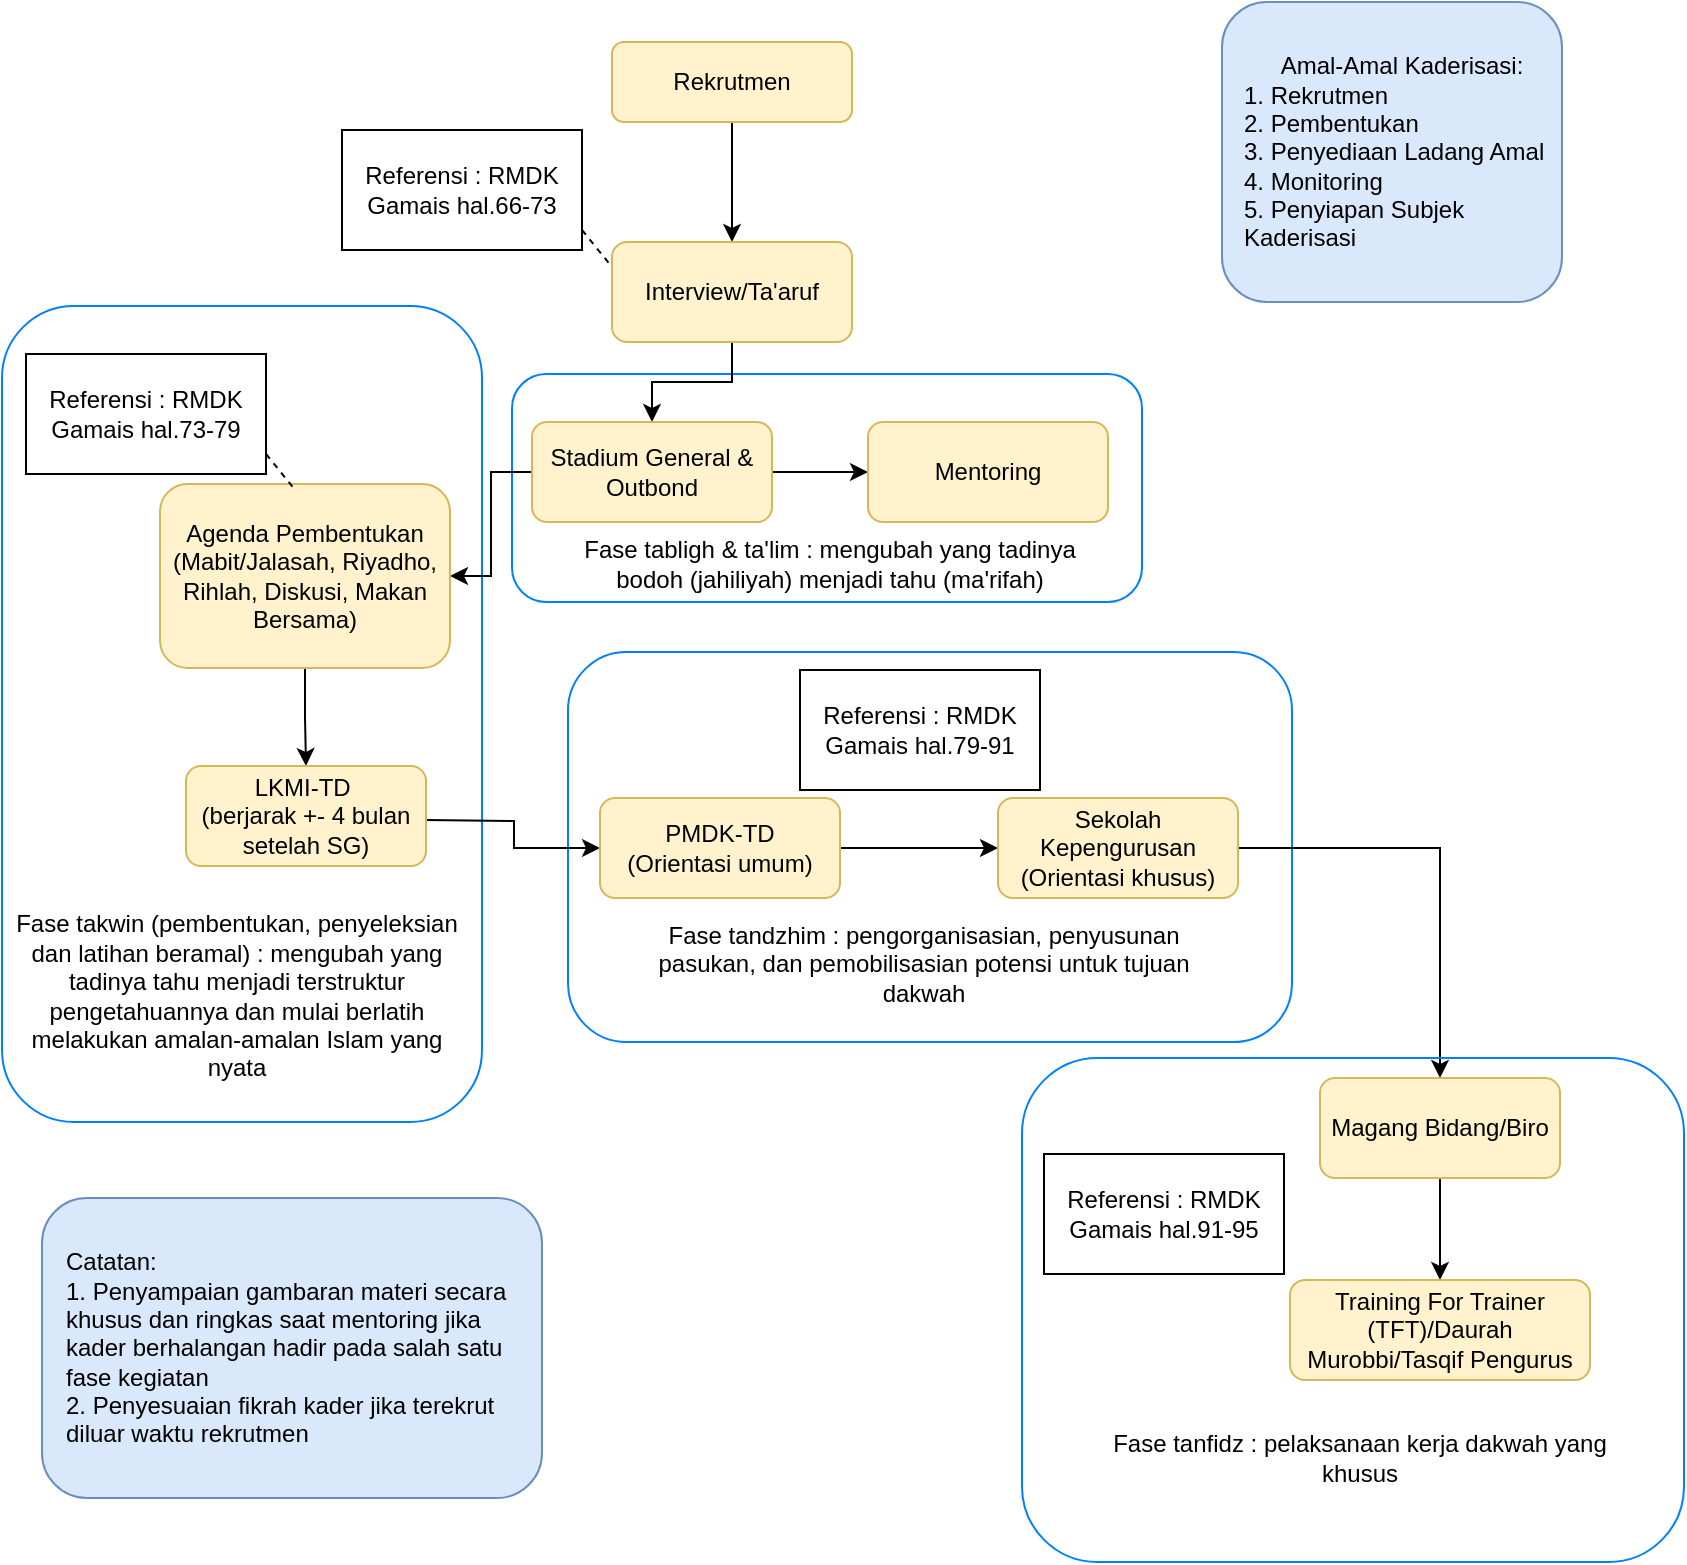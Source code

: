 <mxfile version="20.3.7" type="github">
  <diagram id="4Dj1FtCMH_W-aKeGootj" name="Page-1">
    <mxGraphModel dx="782" dy="461" grid="1" gridSize="10" guides="1" tooltips="1" connect="1" arrows="1" fold="1" page="1" pageScale="1" pageWidth="850" pageHeight="1100" math="0" shadow="0">
      <root>
        <mxCell id="0" />
        <mxCell id="1" parent="0" />
        <mxCell id="xn1o9ajcf7HGEoiar21K-33" value="" style="rounded=1;whiteSpace=wrap;html=1;fillColor=none;strokeColor=#007FFF;" vertex="1" parent="1">
          <mxGeometry x="283" y="335" width="362" height="195" as="geometry" />
        </mxCell>
        <mxCell id="xn1o9ajcf7HGEoiar21K-26" value="" style="rounded=1;whiteSpace=wrap;html=1;fillColor=none;strokeColor=#007FFF;" vertex="1" parent="1">
          <mxGeometry y="162" width="240" height="408" as="geometry" />
        </mxCell>
        <mxCell id="xn1o9ajcf7HGEoiar21K-12" value="" style="rounded=1;whiteSpace=wrap;html=1;fillColor=none;strokeColor=#007FFF;" vertex="1" parent="1">
          <mxGeometry x="255" y="196" width="315" height="114" as="geometry" />
        </mxCell>
        <mxCell id="xn1o9ajcf7HGEoiar21K-1" value="Amal-Amal Kaderisasi:&lt;br&gt;&lt;div style=&quot;text-align: left;&quot;&gt;&lt;span style=&quot;background-color: initial;&quot;&gt;1. Rekrutmen&lt;/span&gt;&lt;/div&gt;&lt;div style=&quot;text-align: left;&quot;&gt;&lt;span style=&quot;background-color: initial;&quot;&gt;2. Pembentukan&lt;/span&gt;&lt;/div&gt;&lt;div style=&quot;text-align: left;&quot;&gt;&lt;span style=&quot;background-color: initial;&quot;&gt;3. Penyediaan Ladang Amal&lt;/span&gt;&lt;/div&gt;&lt;div style=&quot;text-align: left;&quot;&gt;&lt;span style=&quot;background-color: initial;&quot;&gt;4. Monitoring&lt;/span&gt;&lt;/div&gt;&lt;div style=&quot;text-align: left;&quot;&gt;&lt;span style=&quot;background-color: initial;&quot;&gt;5. Penyiapan Subjek Kaderisasi&lt;/span&gt;&lt;/div&gt;" style="rounded=1;whiteSpace=wrap;html=1;fillColor=#dae8fc;strokeColor=#6c8ebf;spacingTop=0;spacingLeft=10;" vertex="1" parent="1">
          <mxGeometry x="610" y="10" width="170" height="150" as="geometry" />
        </mxCell>
        <mxCell id="xn1o9ajcf7HGEoiar21K-4" value="" style="edgeStyle=orthogonalEdgeStyle;rounded=0;orthogonalLoop=1;jettySize=auto;html=1;" edge="1" parent="1" source="xn1o9ajcf7HGEoiar21K-2" target="xn1o9ajcf7HGEoiar21K-3">
          <mxGeometry relative="1" as="geometry" />
        </mxCell>
        <mxCell id="xn1o9ajcf7HGEoiar21K-2" value="Rekrutmen" style="rounded=1;whiteSpace=wrap;html=1;fillColor=#fff2cc;strokeColor=#d6b656;" vertex="1" parent="1">
          <mxGeometry x="305" y="30" width="120" height="40" as="geometry" />
        </mxCell>
        <mxCell id="xn1o9ajcf7HGEoiar21K-8" value="" style="edgeStyle=orthogonalEdgeStyle;rounded=0;orthogonalLoop=1;jettySize=auto;html=1;" edge="1" parent="1" source="xn1o9ajcf7HGEoiar21K-3" target="xn1o9ajcf7HGEoiar21K-7">
          <mxGeometry relative="1" as="geometry" />
        </mxCell>
        <mxCell id="xn1o9ajcf7HGEoiar21K-3" value="Interview/Ta&#39;aruf" style="rounded=1;whiteSpace=wrap;html=1;fillColor=#fff2cc;strokeColor=#d6b656;" vertex="1" parent="1">
          <mxGeometry x="305" y="130" width="120" height="50" as="geometry" />
        </mxCell>
        <mxCell id="xn1o9ajcf7HGEoiar21K-5" value="Referensi : RMDK Gamais hal.66-73" style="rounded=0;whiteSpace=wrap;html=1;" vertex="1" parent="1">
          <mxGeometry x="170" y="74" width="120" height="60" as="geometry" />
        </mxCell>
        <mxCell id="xn1o9ajcf7HGEoiar21K-10" value="" style="edgeStyle=orthogonalEdgeStyle;rounded=0;orthogonalLoop=1;jettySize=auto;html=1;" edge="1" parent="1" source="xn1o9ajcf7HGEoiar21K-7" target="xn1o9ajcf7HGEoiar21K-9">
          <mxGeometry relative="1" as="geometry" />
        </mxCell>
        <mxCell id="xn1o9ajcf7HGEoiar21K-16" value="" style="edgeStyle=orthogonalEdgeStyle;rounded=0;orthogonalLoop=1;jettySize=auto;html=1;" edge="1" parent="1" source="xn1o9ajcf7HGEoiar21K-7" target="xn1o9ajcf7HGEoiar21K-15">
          <mxGeometry relative="1" as="geometry" />
        </mxCell>
        <mxCell id="xn1o9ajcf7HGEoiar21K-7" value="Stadium General &amp;amp; Outbond" style="rounded=1;whiteSpace=wrap;html=1;fillColor=#fff2cc;strokeColor=#d6b656;" vertex="1" parent="1">
          <mxGeometry x="265" y="220" width="120" height="50" as="geometry" />
        </mxCell>
        <mxCell id="xn1o9ajcf7HGEoiar21K-9" value="Mentoring" style="rounded=1;whiteSpace=wrap;html=1;fillColor=#fff2cc;strokeColor=#d6b656;" vertex="1" parent="1">
          <mxGeometry x="433" y="220" width="120" height="50" as="geometry" />
        </mxCell>
        <mxCell id="xn1o9ajcf7HGEoiar21K-13" value="Fase tabligh &amp;amp; ta&#39;lim : mengubah yang tadinya bodoh (jahiliyah) menjadi tahu (ma&#39;rifah)" style="text;html=1;strokeColor=none;fillColor=none;align=center;verticalAlign=middle;whiteSpace=wrap;rounded=0;" vertex="1" parent="1">
          <mxGeometry x="274" y="276" width="280" height="30" as="geometry" />
        </mxCell>
        <mxCell id="xn1o9ajcf7HGEoiar21K-18" value="" style="edgeStyle=orthogonalEdgeStyle;rounded=0;orthogonalLoop=1;jettySize=auto;html=1;" edge="1" parent="1" source="xn1o9ajcf7HGEoiar21K-15" target="xn1o9ajcf7HGEoiar21K-17">
          <mxGeometry relative="1" as="geometry" />
        </mxCell>
        <mxCell id="xn1o9ajcf7HGEoiar21K-15" value="Agenda Pembentukan&lt;br&gt;(Mabit/Jalasah, Riyadho, Rihlah, Diskusi, Makan Bersama)" style="rounded=1;whiteSpace=wrap;html=1;fillColor=#fff2cc;strokeColor=#d6b656;" vertex="1" parent="1">
          <mxGeometry x="79" y="251" width="145" height="92" as="geometry" />
        </mxCell>
        <mxCell id="xn1o9ajcf7HGEoiar21K-30" value="" style="edgeStyle=orthogonalEdgeStyle;rounded=0;orthogonalLoop=1;jettySize=auto;html=1;" edge="1" parent="1" target="xn1o9ajcf7HGEoiar21K-28">
          <mxGeometry relative="1" as="geometry">
            <mxPoint x="212" y="419" as="sourcePoint" />
          </mxGeometry>
        </mxCell>
        <mxCell id="xn1o9ajcf7HGEoiar21K-17" value="LKMI-TD&amp;nbsp;&lt;br&gt;(berjarak +- 4 bulan setelah SG)" style="rounded=1;whiteSpace=wrap;html=1;fillColor=#fff2cc;strokeColor=#d6b656;" vertex="1" parent="1">
          <mxGeometry x="92" y="392" width="120" height="50" as="geometry" />
        </mxCell>
        <mxCell id="xn1o9ajcf7HGEoiar21K-19" value="Referensi : RMDK Gamais hal.73-79" style="rounded=0;whiteSpace=wrap;html=1;" vertex="1" parent="1">
          <mxGeometry x="12" y="186" width="120" height="60" as="geometry" />
        </mxCell>
        <mxCell id="xn1o9ajcf7HGEoiar21K-24" value="" style="endArrow=none;dashed=1;html=1;rounded=0;entryX=0;entryY=0.25;entryDx=0;entryDy=0;" edge="1" parent="1" target="xn1o9ajcf7HGEoiar21K-3">
          <mxGeometry width="50" height="50" relative="1" as="geometry">
            <mxPoint x="290" y="124" as="sourcePoint" />
            <mxPoint x="340" y="74" as="targetPoint" />
          </mxGeometry>
        </mxCell>
        <mxCell id="xn1o9ajcf7HGEoiar21K-25" value="" style="endArrow=none;dashed=1;html=1;rounded=0;entryX=0;entryY=0.25;entryDx=0;entryDy=0;" edge="1" parent="1">
          <mxGeometry width="50" height="50" relative="1" as="geometry">
            <mxPoint x="132" y="236" as="sourcePoint" />
            <mxPoint x="147" y="254.5" as="targetPoint" />
          </mxGeometry>
        </mxCell>
        <mxCell id="xn1o9ajcf7HGEoiar21K-27" value="Fase takwin (pembentukan, penyeleksian dan latihan beramal) : mengubah yang tadinya tahu menjadi terstruktur pengetahuannya dan mulai berlatih melakukan amalan-amalan Islam yang nyata" style="text;html=1;strokeColor=none;fillColor=none;align=center;verticalAlign=middle;whiteSpace=wrap;rounded=0;" vertex="1" parent="1">
          <mxGeometry x="5" y="481" width="225" height="51" as="geometry" />
        </mxCell>
        <mxCell id="xn1o9ajcf7HGEoiar21K-31" value="" style="edgeStyle=orthogonalEdgeStyle;rounded=0;orthogonalLoop=1;jettySize=auto;html=1;" edge="1" parent="1" source="xn1o9ajcf7HGEoiar21K-28" target="xn1o9ajcf7HGEoiar21K-29">
          <mxGeometry relative="1" as="geometry" />
        </mxCell>
        <mxCell id="xn1o9ajcf7HGEoiar21K-28" value="PMDK-TD&lt;br&gt;(Orientasi umum)" style="rounded=1;whiteSpace=wrap;html=1;fillColor=#fff2cc;strokeColor=#d6b656;" vertex="1" parent="1">
          <mxGeometry x="299" y="408" width="120" height="50" as="geometry" />
        </mxCell>
        <mxCell id="xn1o9ajcf7HGEoiar21K-37" style="edgeStyle=orthogonalEdgeStyle;rounded=0;orthogonalLoop=1;jettySize=auto;html=1;" edge="1" parent="1" source="xn1o9ajcf7HGEoiar21K-29" target="xn1o9ajcf7HGEoiar21K-35">
          <mxGeometry relative="1" as="geometry" />
        </mxCell>
        <mxCell id="xn1o9ajcf7HGEoiar21K-29" value="Sekolah Kepengurusan&lt;br&gt;(Orientasi khusus)" style="rounded=1;whiteSpace=wrap;html=1;fillColor=#fff2cc;strokeColor=#d6b656;" vertex="1" parent="1">
          <mxGeometry x="498" y="408" width="120" height="50" as="geometry" />
        </mxCell>
        <mxCell id="xn1o9ajcf7HGEoiar21K-32" value="Referensi : RMDK Gamais hal.79-91" style="rounded=0;whiteSpace=wrap;html=1;" vertex="1" parent="1">
          <mxGeometry x="399" y="344" width="120" height="60" as="geometry" />
        </mxCell>
        <mxCell id="xn1o9ajcf7HGEoiar21K-34" value="Fase tandzhim : pengorganisasian, penyusunan pasukan, dan pemobilisasian potensi untuk tujuan dakwah" style="text;html=1;strokeColor=none;fillColor=none;align=center;verticalAlign=middle;whiteSpace=wrap;rounded=0;" vertex="1" parent="1">
          <mxGeometry x="321" y="476" width="280" height="30" as="geometry" />
        </mxCell>
        <mxCell id="xn1o9ajcf7HGEoiar21K-38" value="" style="edgeStyle=orthogonalEdgeStyle;rounded=0;orthogonalLoop=1;jettySize=auto;html=1;" edge="1" parent="1" source="xn1o9ajcf7HGEoiar21K-35" target="xn1o9ajcf7HGEoiar21K-36">
          <mxGeometry relative="1" as="geometry" />
        </mxCell>
        <mxCell id="xn1o9ajcf7HGEoiar21K-35" value="Magang Bidang/Biro" style="rounded=1;whiteSpace=wrap;html=1;fillColor=#fff2cc;strokeColor=#d6b656;" vertex="1" parent="1">
          <mxGeometry x="659" y="548" width="120" height="50" as="geometry" />
        </mxCell>
        <mxCell id="xn1o9ajcf7HGEoiar21K-36" value="Training For Trainer (TFT)/Daurah Murobbi/Tasqif Pengurus" style="rounded=1;whiteSpace=wrap;html=1;fillColor=#fff2cc;strokeColor=#d6b656;" vertex="1" parent="1">
          <mxGeometry x="644" y="649" width="150" height="50" as="geometry" />
        </mxCell>
        <mxCell id="xn1o9ajcf7HGEoiar21K-39" value="" style="rounded=1;whiteSpace=wrap;html=1;fillColor=none;strokeColor=#007FFF;" vertex="1" parent="1">
          <mxGeometry x="510" y="538" width="331" height="252" as="geometry" />
        </mxCell>
        <mxCell id="xn1o9ajcf7HGEoiar21K-40" value="Referensi : RMDK Gamais hal.91-95" style="rounded=0;whiteSpace=wrap;html=1;" vertex="1" parent="1">
          <mxGeometry x="521" y="586" width="120" height="60" as="geometry" />
        </mxCell>
        <mxCell id="xn1o9ajcf7HGEoiar21K-41" value="Fase tanfidz : pelaksanaan kerja dakwah yang khusus" style="text;html=1;strokeColor=none;fillColor=none;align=center;verticalAlign=middle;whiteSpace=wrap;rounded=0;" vertex="1" parent="1">
          <mxGeometry x="539" y="723" width="280" height="30" as="geometry" />
        </mxCell>
        <mxCell id="xn1o9ajcf7HGEoiar21K-42" value="Catatan:&lt;br&gt;1. Penyampaian gambaran materi secara khusus dan ringkas saat mentoring jika kader berhalangan hadir pada salah satu fase kegiatan&lt;br&gt;2. Penyesuaian fikrah kader jika terekrut diluar waktu rekrutmen" style="rounded=1;whiteSpace=wrap;html=1;fillColor=#dae8fc;strokeColor=#6c8ebf;spacingTop=0;spacingLeft=10;align=left;" vertex="1" parent="1">
          <mxGeometry x="20" y="608" width="250" height="150" as="geometry" />
        </mxCell>
      </root>
    </mxGraphModel>
  </diagram>
</mxfile>
